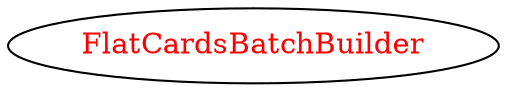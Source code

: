 digraph dependencyGraph {
 concentrate=true;
 ranksep="2.0";
 rankdir="LR"; 
 splines="ortho";
"FlatCardsBatchBuilder" [fontcolor="red"];
}